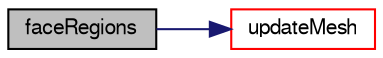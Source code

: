 digraph "faceRegions"
{
  bgcolor="transparent";
  edge [fontname="FreeSans",fontsize="10",labelfontname="FreeSans",labelfontsize="10"];
  node [fontname="FreeSans",fontsize="10",shape=record];
  rankdir="LR";
  Node329 [label="faceRegions",height=0.2,width=0.4,color="black", fillcolor="grey75", style="filled", fontcolor="black"];
  Node329 -> Node330 [color="midnightblue",fontsize="10",style="solid",fontname="FreeSans"];
  Node330 [label="updateMesh",height=0.2,width=0.4,color="red",URL="$a25198.html#ad57565956fd4064299f4bd3c4eebb1d4",tooltip="Force recalculation of locally stored data on topological change. "];
}
